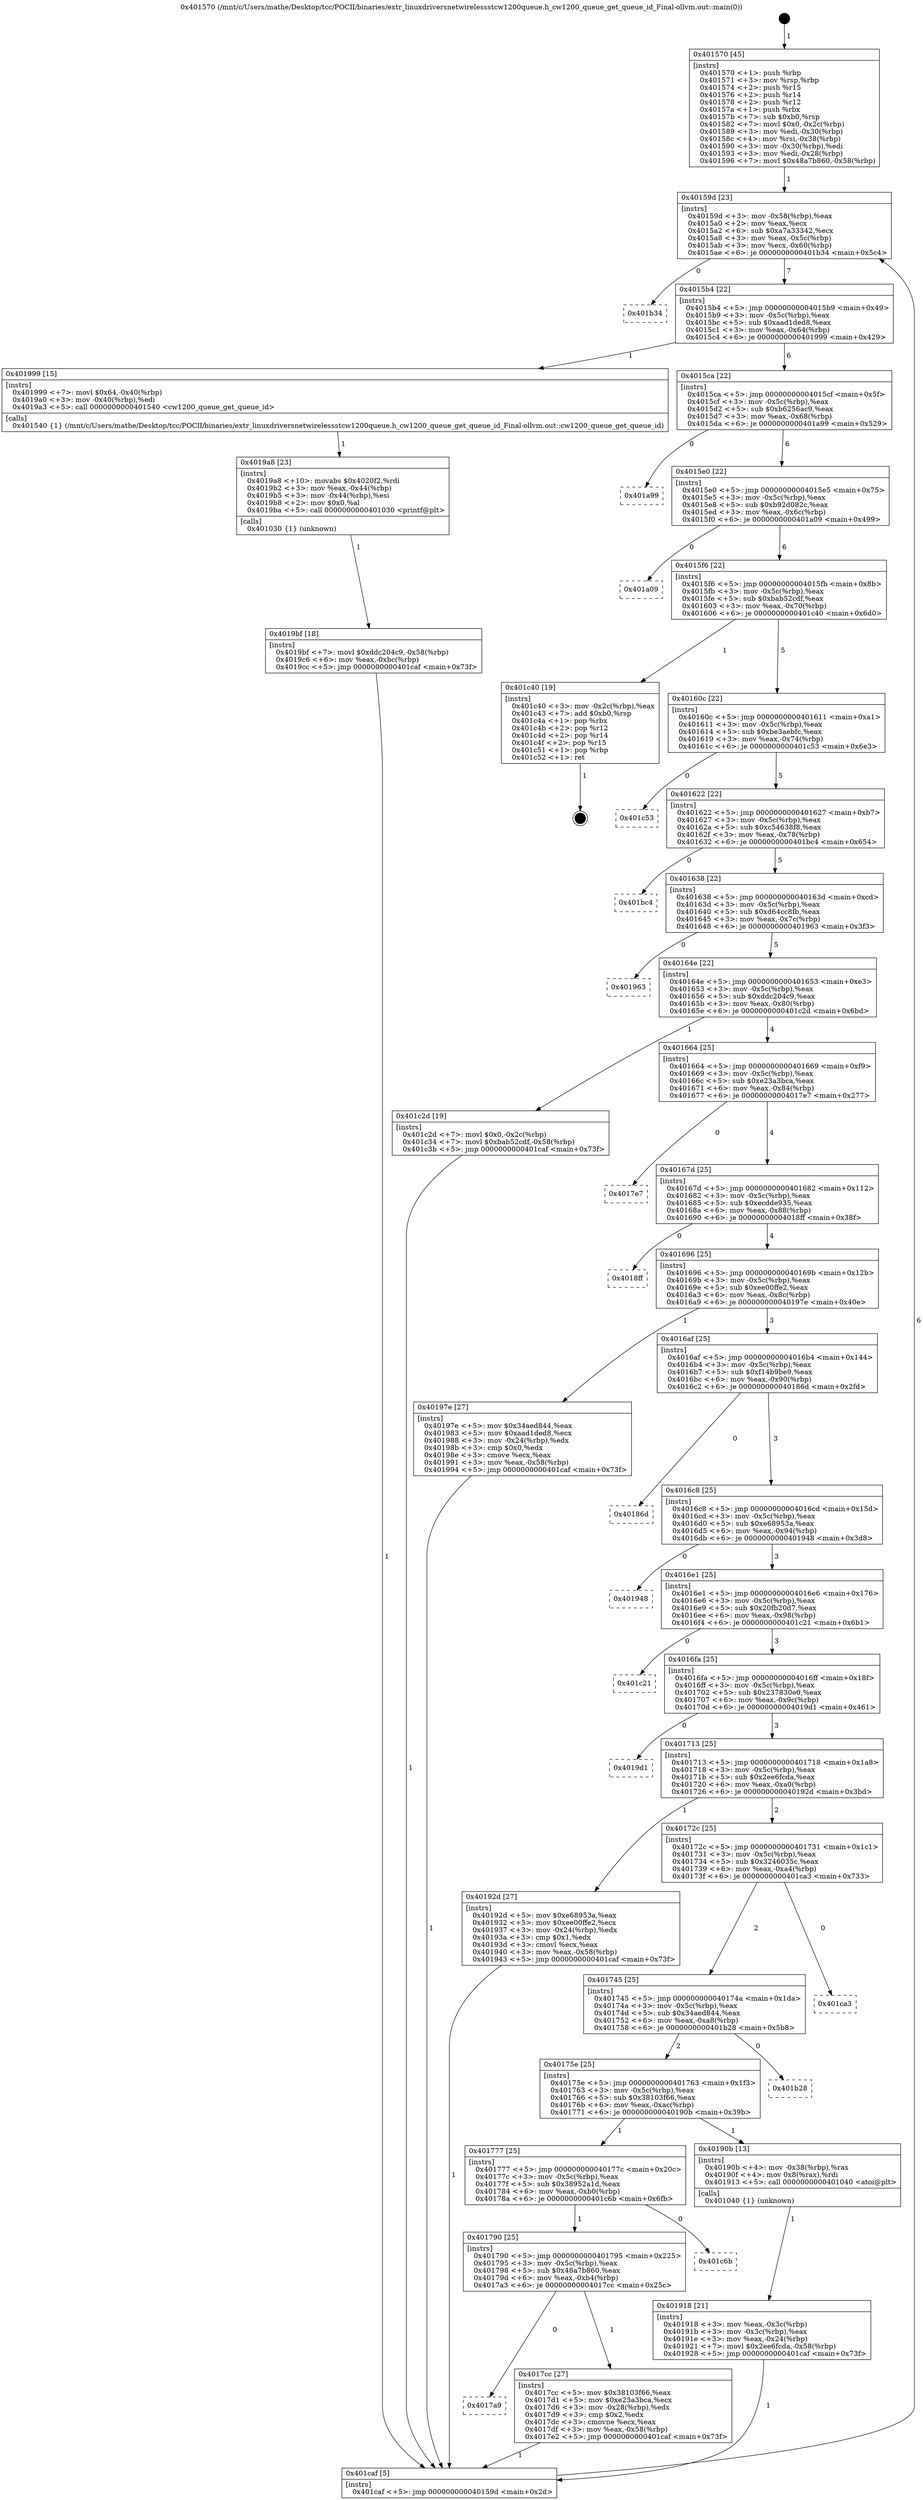 digraph "0x401570" {
  label = "0x401570 (/mnt/c/Users/mathe/Desktop/tcc/POCII/binaries/extr_linuxdriversnetwirelessstcw1200queue.h_cw1200_queue_get_queue_id_Final-ollvm.out::main(0))"
  labelloc = "t"
  node[shape=record]

  Entry [label="",width=0.3,height=0.3,shape=circle,fillcolor=black,style=filled]
  "0x40159d" [label="{
     0x40159d [23]\l
     | [instrs]\l
     &nbsp;&nbsp;0x40159d \<+3\>: mov -0x58(%rbp),%eax\l
     &nbsp;&nbsp;0x4015a0 \<+2\>: mov %eax,%ecx\l
     &nbsp;&nbsp;0x4015a2 \<+6\>: sub $0xa7a33342,%ecx\l
     &nbsp;&nbsp;0x4015a8 \<+3\>: mov %eax,-0x5c(%rbp)\l
     &nbsp;&nbsp;0x4015ab \<+3\>: mov %ecx,-0x60(%rbp)\l
     &nbsp;&nbsp;0x4015ae \<+6\>: je 0000000000401b34 \<main+0x5c4\>\l
  }"]
  "0x401b34" [label="{
     0x401b34\l
  }", style=dashed]
  "0x4015b4" [label="{
     0x4015b4 [22]\l
     | [instrs]\l
     &nbsp;&nbsp;0x4015b4 \<+5\>: jmp 00000000004015b9 \<main+0x49\>\l
     &nbsp;&nbsp;0x4015b9 \<+3\>: mov -0x5c(%rbp),%eax\l
     &nbsp;&nbsp;0x4015bc \<+5\>: sub $0xaad1ded8,%eax\l
     &nbsp;&nbsp;0x4015c1 \<+3\>: mov %eax,-0x64(%rbp)\l
     &nbsp;&nbsp;0x4015c4 \<+6\>: je 0000000000401999 \<main+0x429\>\l
  }"]
  Exit [label="",width=0.3,height=0.3,shape=circle,fillcolor=black,style=filled,peripheries=2]
  "0x401999" [label="{
     0x401999 [15]\l
     | [instrs]\l
     &nbsp;&nbsp;0x401999 \<+7\>: movl $0x64,-0x40(%rbp)\l
     &nbsp;&nbsp;0x4019a0 \<+3\>: mov -0x40(%rbp),%edi\l
     &nbsp;&nbsp;0x4019a3 \<+5\>: call 0000000000401540 \<cw1200_queue_get_queue_id\>\l
     | [calls]\l
     &nbsp;&nbsp;0x401540 \{1\} (/mnt/c/Users/mathe/Desktop/tcc/POCII/binaries/extr_linuxdriversnetwirelessstcw1200queue.h_cw1200_queue_get_queue_id_Final-ollvm.out::cw1200_queue_get_queue_id)\l
  }"]
  "0x4015ca" [label="{
     0x4015ca [22]\l
     | [instrs]\l
     &nbsp;&nbsp;0x4015ca \<+5\>: jmp 00000000004015cf \<main+0x5f\>\l
     &nbsp;&nbsp;0x4015cf \<+3\>: mov -0x5c(%rbp),%eax\l
     &nbsp;&nbsp;0x4015d2 \<+5\>: sub $0xb6256ac9,%eax\l
     &nbsp;&nbsp;0x4015d7 \<+3\>: mov %eax,-0x68(%rbp)\l
     &nbsp;&nbsp;0x4015da \<+6\>: je 0000000000401a99 \<main+0x529\>\l
  }"]
  "0x4019bf" [label="{
     0x4019bf [18]\l
     | [instrs]\l
     &nbsp;&nbsp;0x4019bf \<+7\>: movl $0xddc204c9,-0x58(%rbp)\l
     &nbsp;&nbsp;0x4019c6 \<+6\>: mov %eax,-0xbc(%rbp)\l
     &nbsp;&nbsp;0x4019cc \<+5\>: jmp 0000000000401caf \<main+0x73f\>\l
  }"]
  "0x401a99" [label="{
     0x401a99\l
  }", style=dashed]
  "0x4015e0" [label="{
     0x4015e0 [22]\l
     | [instrs]\l
     &nbsp;&nbsp;0x4015e0 \<+5\>: jmp 00000000004015e5 \<main+0x75\>\l
     &nbsp;&nbsp;0x4015e5 \<+3\>: mov -0x5c(%rbp),%eax\l
     &nbsp;&nbsp;0x4015e8 \<+5\>: sub $0xb92d082c,%eax\l
     &nbsp;&nbsp;0x4015ed \<+3\>: mov %eax,-0x6c(%rbp)\l
     &nbsp;&nbsp;0x4015f0 \<+6\>: je 0000000000401a09 \<main+0x499\>\l
  }"]
  "0x4019a8" [label="{
     0x4019a8 [23]\l
     | [instrs]\l
     &nbsp;&nbsp;0x4019a8 \<+10\>: movabs $0x4020f2,%rdi\l
     &nbsp;&nbsp;0x4019b2 \<+3\>: mov %eax,-0x44(%rbp)\l
     &nbsp;&nbsp;0x4019b5 \<+3\>: mov -0x44(%rbp),%esi\l
     &nbsp;&nbsp;0x4019b8 \<+2\>: mov $0x0,%al\l
     &nbsp;&nbsp;0x4019ba \<+5\>: call 0000000000401030 \<printf@plt\>\l
     | [calls]\l
     &nbsp;&nbsp;0x401030 \{1\} (unknown)\l
  }"]
  "0x401a09" [label="{
     0x401a09\l
  }", style=dashed]
  "0x4015f6" [label="{
     0x4015f6 [22]\l
     | [instrs]\l
     &nbsp;&nbsp;0x4015f6 \<+5\>: jmp 00000000004015fb \<main+0x8b\>\l
     &nbsp;&nbsp;0x4015fb \<+3\>: mov -0x5c(%rbp),%eax\l
     &nbsp;&nbsp;0x4015fe \<+5\>: sub $0xbab52cdf,%eax\l
     &nbsp;&nbsp;0x401603 \<+3\>: mov %eax,-0x70(%rbp)\l
     &nbsp;&nbsp;0x401606 \<+6\>: je 0000000000401c40 \<main+0x6d0\>\l
  }"]
  "0x401918" [label="{
     0x401918 [21]\l
     | [instrs]\l
     &nbsp;&nbsp;0x401918 \<+3\>: mov %eax,-0x3c(%rbp)\l
     &nbsp;&nbsp;0x40191b \<+3\>: mov -0x3c(%rbp),%eax\l
     &nbsp;&nbsp;0x40191e \<+3\>: mov %eax,-0x24(%rbp)\l
     &nbsp;&nbsp;0x401921 \<+7\>: movl $0x2ee6fcda,-0x58(%rbp)\l
     &nbsp;&nbsp;0x401928 \<+5\>: jmp 0000000000401caf \<main+0x73f\>\l
  }"]
  "0x401c40" [label="{
     0x401c40 [19]\l
     | [instrs]\l
     &nbsp;&nbsp;0x401c40 \<+3\>: mov -0x2c(%rbp),%eax\l
     &nbsp;&nbsp;0x401c43 \<+7\>: add $0xb0,%rsp\l
     &nbsp;&nbsp;0x401c4a \<+1\>: pop %rbx\l
     &nbsp;&nbsp;0x401c4b \<+2\>: pop %r12\l
     &nbsp;&nbsp;0x401c4d \<+2\>: pop %r14\l
     &nbsp;&nbsp;0x401c4f \<+2\>: pop %r15\l
     &nbsp;&nbsp;0x401c51 \<+1\>: pop %rbp\l
     &nbsp;&nbsp;0x401c52 \<+1\>: ret\l
  }"]
  "0x40160c" [label="{
     0x40160c [22]\l
     | [instrs]\l
     &nbsp;&nbsp;0x40160c \<+5\>: jmp 0000000000401611 \<main+0xa1\>\l
     &nbsp;&nbsp;0x401611 \<+3\>: mov -0x5c(%rbp),%eax\l
     &nbsp;&nbsp;0x401614 \<+5\>: sub $0xbe3aebfc,%eax\l
     &nbsp;&nbsp;0x401619 \<+3\>: mov %eax,-0x74(%rbp)\l
     &nbsp;&nbsp;0x40161c \<+6\>: je 0000000000401c53 \<main+0x6e3\>\l
  }"]
  "0x401570" [label="{
     0x401570 [45]\l
     | [instrs]\l
     &nbsp;&nbsp;0x401570 \<+1\>: push %rbp\l
     &nbsp;&nbsp;0x401571 \<+3\>: mov %rsp,%rbp\l
     &nbsp;&nbsp;0x401574 \<+2\>: push %r15\l
     &nbsp;&nbsp;0x401576 \<+2\>: push %r14\l
     &nbsp;&nbsp;0x401578 \<+2\>: push %r12\l
     &nbsp;&nbsp;0x40157a \<+1\>: push %rbx\l
     &nbsp;&nbsp;0x40157b \<+7\>: sub $0xb0,%rsp\l
     &nbsp;&nbsp;0x401582 \<+7\>: movl $0x0,-0x2c(%rbp)\l
     &nbsp;&nbsp;0x401589 \<+3\>: mov %edi,-0x30(%rbp)\l
     &nbsp;&nbsp;0x40158c \<+4\>: mov %rsi,-0x38(%rbp)\l
     &nbsp;&nbsp;0x401590 \<+3\>: mov -0x30(%rbp),%edi\l
     &nbsp;&nbsp;0x401593 \<+3\>: mov %edi,-0x28(%rbp)\l
     &nbsp;&nbsp;0x401596 \<+7\>: movl $0x48a7b860,-0x58(%rbp)\l
  }"]
  "0x401c53" [label="{
     0x401c53\l
  }", style=dashed]
  "0x401622" [label="{
     0x401622 [22]\l
     | [instrs]\l
     &nbsp;&nbsp;0x401622 \<+5\>: jmp 0000000000401627 \<main+0xb7\>\l
     &nbsp;&nbsp;0x401627 \<+3\>: mov -0x5c(%rbp),%eax\l
     &nbsp;&nbsp;0x40162a \<+5\>: sub $0xc54638f8,%eax\l
     &nbsp;&nbsp;0x40162f \<+3\>: mov %eax,-0x78(%rbp)\l
     &nbsp;&nbsp;0x401632 \<+6\>: je 0000000000401bc4 \<main+0x654\>\l
  }"]
  "0x401caf" [label="{
     0x401caf [5]\l
     | [instrs]\l
     &nbsp;&nbsp;0x401caf \<+5\>: jmp 000000000040159d \<main+0x2d\>\l
  }"]
  "0x401bc4" [label="{
     0x401bc4\l
  }", style=dashed]
  "0x401638" [label="{
     0x401638 [22]\l
     | [instrs]\l
     &nbsp;&nbsp;0x401638 \<+5\>: jmp 000000000040163d \<main+0xcd\>\l
     &nbsp;&nbsp;0x40163d \<+3\>: mov -0x5c(%rbp),%eax\l
     &nbsp;&nbsp;0x401640 \<+5\>: sub $0xd64cc8fb,%eax\l
     &nbsp;&nbsp;0x401645 \<+3\>: mov %eax,-0x7c(%rbp)\l
     &nbsp;&nbsp;0x401648 \<+6\>: je 0000000000401963 \<main+0x3f3\>\l
  }"]
  "0x4017a9" [label="{
     0x4017a9\l
  }", style=dashed]
  "0x401963" [label="{
     0x401963\l
  }", style=dashed]
  "0x40164e" [label="{
     0x40164e [22]\l
     | [instrs]\l
     &nbsp;&nbsp;0x40164e \<+5\>: jmp 0000000000401653 \<main+0xe3\>\l
     &nbsp;&nbsp;0x401653 \<+3\>: mov -0x5c(%rbp),%eax\l
     &nbsp;&nbsp;0x401656 \<+5\>: sub $0xddc204c9,%eax\l
     &nbsp;&nbsp;0x40165b \<+3\>: mov %eax,-0x80(%rbp)\l
     &nbsp;&nbsp;0x40165e \<+6\>: je 0000000000401c2d \<main+0x6bd\>\l
  }"]
  "0x4017cc" [label="{
     0x4017cc [27]\l
     | [instrs]\l
     &nbsp;&nbsp;0x4017cc \<+5\>: mov $0x38103f66,%eax\l
     &nbsp;&nbsp;0x4017d1 \<+5\>: mov $0xe23a3bca,%ecx\l
     &nbsp;&nbsp;0x4017d6 \<+3\>: mov -0x28(%rbp),%edx\l
     &nbsp;&nbsp;0x4017d9 \<+3\>: cmp $0x2,%edx\l
     &nbsp;&nbsp;0x4017dc \<+3\>: cmovne %ecx,%eax\l
     &nbsp;&nbsp;0x4017df \<+3\>: mov %eax,-0x58(%rbp)\l
     &nbsp;&nbsp;0x4017e2 \<+5\>: jmp 0000000000401caf \<main+0x73f\>\l
  }"]
  "0x401c2d" [label="{
     0x401c2d [19]\l
     | [instrs]\l
     &nbsp;&nbsp;0x401c2d \<+7\>: movl $0x0,-0x2c(%rbp)\l
     &nbsp;&nbsp;0x401c34 \<+7\>: movl $0xbab52cdf,-0x58(%rbp)\l
     &nbsp;&nbsp;0x401c3b \<+5\>: jmp 0000000000401caf \<main+0x73f\>\l
  }"]
  "0x401664" [label="{
     0x401664 [25]\l
     | [instrs]\l
     &nbsp;&nbsp;0x401664 \<+5\>: jmp 0000000000401669 \<main+0xf9\>\l
     &nbsp;&nbsp;0x401669 \<+3\>: mov -0x5c(%rbp),%eax\l
     &nbsp;&nbsp;0x40166c \<+5\>: sub $0xe23a3bca,%eax\l
     &nbsp;&nbsp;0x401671 \<+6\>: mov %eax,-0x84(%rbp)\l
     &nbsp;&nbsp;0x401677 \<+6\>: je 00000000004017e7 \<main+0x277\>\l
  }"]
  "0x401790" [label="{
     0x401790 [25]\l
     | [instrs]\l
     &nbsp;&nbsp;0x401790 \<+5\>: jmp 0000000000401795 \<main+0x225\>\l
     &nbsp;&nbsp;0x401795 \<+3\>: mov -0x5c(%rbp),%eax\l
     &nbsp;&nbsp;0x401798 \<+5\>: sub $0x48a7b860,%eax\l
     &nbsp;&nbsp;0x40179d \<+6\>: mov %eax,-0xb4(%rbp)\l
     &nbsp;&nbsp;0x4017a3 \<+6\>: je 00000000004017cc \<main+0x25c\>\l
  }"]
  "0x4017e7" [label="{
     0x4017e7\l
  }", style=dashed]
  "0x40167d" [label="{
     0x40167d [25]\l
     | [instrs]\l
     &nbsp;&nbsp;0x40167d \<+5\>: jmp 0000000000401682 \<main+0x112\>\l
     &nbsp;&nbsp;0x401682 \<+3\>: mov -0x5c(%rbp),%eax\l
     &nbsp;&nbsp;0x401685 \<+5\>: sub $0xecdde935,%eax\l
     &nbsp;&nbsp;0x40168a \<+6\>: mov %eax,-0x88(%rbp)\l
     &nbsp;&nbsp;0x401690 \<+6\>: je 00000000004018ff \<main+0x38f\>\l
  }"]
  "0x401c6b" [label="{
     0x401c6b\l
  }", style=dashed]
  "0x4018ff" [label="{
     0x4018ff\l
  }", style=dashed]
  "0x401696" [label="{
     0x401696 [25]\l
     | [instrs]\l
     &nbsp;&nbsp;0x401696 \<+5\>: jmp 000000000040169b \<main+0x12b\>\l
     &nbsp;&nbsp;0x40169b \<+3\>: mov -0x5c(%rbp),%eax\l
     &nbsp;&nbsp;0x40169e \<+5\>: sub $0xee00ffe2,%eax\l
     &nbsp;&nbsp;0x4016a3 \<+6\>: mov %eax,-0x8c(%rbp)\l
     &nbsp;&nbsp;0x4016a9 \<+6\>: je 000000000040197e \<main+0x40e\>\l
  }"]
  "0x401777" [label="{
     0x401777 [25]\l
     | [instrs]\l
     &nbsp;&nbsp;0x401777 \<+5\>: jmp 000000000040177c \<main+0x20c\>\l
     &nbsp;&nbsp;0x40177c \<+3\>: mov -0x5c(%rbp),%eax\l
     &nbsp;&nbsp;0x40177f \<+5\>: sub $0x38952a1d,%eax\l
     &nbsp;&nbsp;0x401784 \<+6\>: mov %eax,-0xb0(%rbp)\l
     &nbsp;&nbsp;0x40178a \<+6\>: je 0000000000401c6b \<main+0x6fb\>\l
  }"]
  "0x40197e" [label="{
     0x40197e [27]\l
     | [instrs]\l
     &nbsp;&nbsp;0x40197e \<+5\>: mov $0x34aed844,%eax\l
     &nbsp;&nbsp;0x401983 \<+5\>: mov $0xaad1ded8,%ecx\l
     &nbsp;&nbsp;0x401988 \<+3\>: mov -0x24(%rbp),%edx\l
     &nbsp;&nbsp;0x40198b \<+3\>: cmp $0x0,%edx\l
     &nbsp;&nbsp;0x40198e \<+3\>: cmove %ecx,%eax\l
     &nbsp;&nbsp;0x401991 \<+3\>: mov %eax,-0x58(%rbp)\l
     &nbsp;&nbsp;0x401994 \<+5\>: jmp 0000000000401caf \<main+0x73f\>\l
  }"]
  "0x4016af" [label="{
     0x4016af [25]\l
     | [instrs]\l
     &nbsp;&nbsp;0x4016af \<+5\>: jmp 00000000004016b4 \<main+0x144\>\l
     &nbsp;&nbsp;0x4016b4 \<+3\>: mov -0x5c(%rbp),%eax\l
     &nbsp;&nbsp;0x4016b7 \<+5\>: sub $0xf14b9be9,%eax\l
     &nbsp;&nbsp;0x4016bc \<+6\>: mov %eax,-0x90(%rbp)\l
     &nbsp;&nbsp;0x4016c2 \<+6\>: je 000000000040186d \<main+0x2fd\>\l
  }"]
  "0x40190b" [label="{
     0x40190b [13]\l
     | [instrs]\l
     &nbsp;&nbsp;0x40190b \<+4\>: mov -0x38(%rbp),%rax\l
     &nbsp;&nbsp;0x40190f \<+4\>: mov 0x8(%rax),%rdi\l
     &nbsp;&nbsp;0x401913 \<+5\>: call 0000000000401040 \<atoi@plt\>\l
     | [calls]\l
     &nbsp;&nbsp;0x401040 \{1\} (unknown)\l
  }"]
  "0x40186d" [label="{
     0x40186d\l
  }", style=dashed]
  "0x4016c8" [label="{
     0x4016c8 [25]\l
     | [instrs]\l
     &nbsp;&nbsp;0x4016c8 \<+5\>: jmp 00000000004016cd \<main+0x15d\>\l
     &nbsp;&nbsp;0x4016cd \<+3\>: mov -0x5c(%rbp),%eax\l
     &nbsp;&nbsp;0x4016d0 \<+5\>: sub $0xe68953a,%eax\l
     &nbsp;&nbsp;0x4016d5 \<+6\>: mov %eax,-0x94(%rbp)\l
     &nbsp;&nbsp;0x4016db \<+6\>: je 0000000000401948 \<main+0x3d8\>\l
  }"]
  "0x40175e" [label="{
     0x40175e [25]\l
     | [instrs]\l
     &nbsp;&nbsp;0x40175e \<+5\>: jmp 0000000000401763 \<main+0x1f3\>\l
     &nbsp;&nbsp;0x401763 \<+3\>: mov -0x5c(%rbp),%eax\l
     &nbsp;&nbsp;0x401766 \<+5\>: sub $0x38103f66,%eax\l
     &nbsp;&nbsp;0x40176b \<+6\>: mov %eax,-0xac(%rbp)\l
     &nbsp;&nbsp;0x401771 \<+6\>: je 000000000040190b \<main+0x39b\>\l
  }"]
  "0x401948" [label="{
     0x401948\l
  }", style=dashed]
  "0x4016e1" [label="{
     0x4016e1 [25]\l
     | [instrs]\l
     &nbsp;&nbsp;0x4016e1 \<+5\>: jmp 00000000004016e6 \<main+0x176\>\l
     &nbsp;&nbsp;0x4016e6 \<+3\>: mov -0x5c(%rbp),%eax\l
     &nbsp;&nbsp;0x4016e9 \<+5\>: sub $0x20fb20d7,%eax\l
     &nbsp;&nbsp;0x4016ee \<+6\>: mov %eax,-0x98(%rbp)\l
     &nbsp;&nbsp;0x4016f4 \<+6\>: je 0000000000401c21 \<main+0x6b1\>\l
  }"]
  "0x401b28" [label="{
     0x401b28\l
  }", style=dashed]
  "0x401c21" [label="{
     0x401c21\l
  }", style=dashed]
  "0x4016fa" [label="{
     0x4016fa [25]\l
     | [instrs]\l
     &nbsp;&nbsp;0x4016fa \<+5\>: jmp 00000000004016ff \<main+0x18f\>\l
     &nbsp;&nbsp;0x4016ff \<+3\>: mov -0x5c(%rbp),%eax\l
     &nbsp;&nbsp;0x401702 \<+5\>: sub $0x237830e0,%eax\l
     &nbsp;&nbsp;0x401707 \<+6\>: mov %eax,-0x9c(%rbp)\l
     &nbsp;&nbsp;0x40170d \<+6\>: je 00000000004019d1 \<main+0x461\>\l
  }"]
  "0x401745" [label="{
     0x401745 [25]\l
     | [instrs]\l
     &nbsp;&nbsp;0x401745 \<+5\>: jmp 000000000040174a \<main+0x1da\>\l
     &nbsp;&nbsp;0x40174a \<+3\>: mov -0x5c(%rbp),%eax\l
     &nbsp;&nbsp;0x40174d \<+5\>: sub $0x34aed844,%eax\l
     &nbsp;&nbsp;0x401752 \<+6\>: mov %eax,-0xa8(%rbp)\l
     &nbsp;&nbsp;0x401758 \<+6\>: je 0000000000401b28 \<main+0x5b8\>\l
  }"]
  "0x4019d1" [label="{
     0x4019d1\l
  }", style=dashed]
  "0x401713" [label="{
     0x401713 [25]\l
     | [instrs]\l
     &nbsp;&nbsp;0x401713 \<+5\>: jmp 0000000000401718 \<main+0x1a8\>\l
     &nbsp;&nbsp;0x401718 \<+3\>: mov -0x5c(%rbp),%eax\l
     &nbsp;&nbsp;0x40171b \<+5\>: sub $0x2ee6fcda,%eax\l
     &nbsp;&nbsp;0x401720 \<+6\>: mov %eax,-0xa0(%rbp)\l
     &nbsp;&nbsp;0x401726 \<+6\>: je 000000000040192d \<main+0x3bd\>\l
  }"]
  "0x401ca3" [label="{
     0x401ca3\l
  }", style=dashed]
  "0x40192d" [label="{
     0x40192d [27]\l
     | [instrs]\l
     &nbsp;&nbsp;0x40192d \<+5\>: mov $0xe68953a,%eax\l
     &nbsp;&nbsp;0x401932 \<+5\>: mov $0xee00ffe2,%ecx\l
     &nbsp;&nbsp;0x401937 \<+3\>: mov -0x24(%rbp),%edx\l
     &nbsp;&nbsp;0x40193a \<+3\>: cmp $0x1,%edx\l
     &nbsp;&nbsp;0x40193d \<+3\>: cmovl %ecx,%eax\l
     &nbsp;&nbsp;0x401940 \<+3\>: mov %eax,-0x58(%rbp)\l
     &nbsp;&nbsp;0x401943 \<+5\>: jmp 0000000000401caf \<main+0x73f\>\l
  }"]
  "0x40172c" [label="{
     0x40172c [25]\l
     | [instrs]\l
     &nbsp;&nbsp;0x40172c \<+5\>: jmp 0000000000401731 \<main+0x1c1\>\l
     &nbsp;&nbsp;0x401731 \<+3\>: mov -0x5c(%rbp),%eax\l
     &nbsp;&nbsp;0x401734 \<+5\>: sub $0x3246035c,%eax\l
     &nbsp;&nbsp;0x401739 \<+6\>: mov %eax,-0xa4(%rbp)\l
     &nbsp;&nbsp;0x40173f \<+6\>: je 0000000000401ca3 \<main+0x733\>\l
  }"]
  Entry -> "0x401570" [label=" 1"]
  "0x40159d" -> "0x401b34" [label=" 0"]
  "0x40159d" -> "0x4015b4" [label=" 7"]
  "0x401c40" -> Exit [label=" 1"]
  "0x4015b4" -> "0x401999" [label=" 1"]
  "0x4015b4" -> "0x4015ca" [label=" 6"]
  "0x401c2d" -> "0x401caf" [label=" 1"]
  "0x4015ca" -> "0x401a99" [label=" 0"]
  "0x4015ca" -> "0x4015e0" [label=" 6"]
  "0x4019bf" -> "0x401caf" [label=" 1"]
  "0x4015e0" -> "0x401a09" [label=" 0"]
  "0x4015e0" -> "0x4015f6" [label=" 6"]
  "0x4019a8" -> "0x4019bf" [label=" 1"]
  "0x4015f6" -> "0x401c40" [label=" 1"]
  "0x4015f6" -> "0x40160c" [label=" 5"]
  "0x401999" -> "0x4019a8" [label=" 1"]
  "0x40160c" -> "0x401c53" [label=" 0"]
  "0x40160c" -> "0x401622" [label=" 5"]
  "0x40197e" -> "0x401caf" [label=" 1"]
  "0x401622" -> "0x401bc4" [label=" 0"]
  "0x401622" -> "0x401638" [label=" 5"]
  "0x40192d" -> "0x401caf" [label=" 1"]
  "0x401638" -> "0x401963" [label=" 0"]
  "0x401638" -> "0x40164e" [label=" 5"]
  "0x401918" -> "0x401caf" [label=" 1"]
  "0x40164e" -> "0x401c2d" [label=" 1"]
  "0x40164e" -> "0x401664" [label=" 4"]
  "0x40190b" -> "0x401918" [label=" 1"]
  "0x401664" -> "0x4017e7" [label=" 0"]
  "0x401664" -> "0x40167d" [label=" 4"]
  "0x401570" -> "0x40159d" [label=" 1"]
  "0x40167d" -> "0x4018ff" [label=" 0"]
  "0x40167d" -> "0x401696" [label=" 4"]
  "0x4017cc" -> "0x401caf" [label=" 1"]
  "0x401696" -> "0x40197e" [label=" 1"]
  "0x401696" -> "0x4016af" [label=" 3"]
  "0x401790" -> "0x4017cc" [label=" 1"]
  "0x4016af" -> "0x40186d" [label=" 0"]
  "0x4016af" -> "0x4016c8" [label=" 3"]
  "0x401caf" -> "0x40159d" [label=" 6"]
  "0x4016c8" -> "0x401948" [label=" 0"]
  "0x4016c8" -> "0x4016e1" [label=" 3"]
  "0x401777" -> "0x401c6b" [label=" 0"]
  "0x4016e1" -> "0x401c21" [label=" 0"]
  "0x4016e1" -> "0x4016fa" [label=" 3"]
  "0x401790" -> "0x4017a9" [label=" 0"]
  "0x4016fa" -> "0x4019d1" [label=" 0"]
  "0x4016fa" -> "0x401713" [label=" 3"]
  "0x40175e" -> "0x40190b" [label=" 1"]
  "0x401713" -> "0x40192d" [label=" 1"]
  "0x401713" -> "0x40172c" [label=" 2"]
  "0x401777" -> "0x401790" [label=" 1"]
  "0x40172c" -> "0x401ca3" [label=" 0"]
  "0x40172c" -> "0x401745" [label=" 2"]
  "0x40175e" -> "0x401777" [label=" 1"]
  "0x401745" -> "0x401b28" [label=" 0"]
  "0x401745" -> "0x40175e" [label=" 2"]
}
